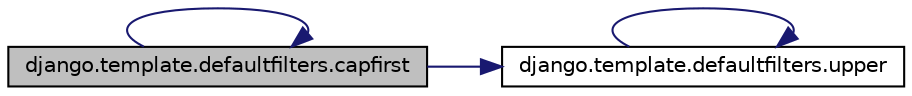 digraph "django.template.defaultfilters.capfirst"
{
 // LATEX_PDF_SIZE
  edge [fontname="Helvetica",fontsize="10",labelfontname="Helvetica",labelfontsize="10"];
  node [fontname="Helvetica",fontsize="10",shape=record];
  rankdir="LR";
  Node1 [label="django.template.defaultfilters.capfirst",height=0.2,width=0.4,color="black", fillcolor="grey75", style="filled", fontcolor="black",tooltip=" "];
  Node1 -> Node1 [color="midnightblue",fontsize="10",style="solid",fontname="Helvetica"];
  Node1 -> Node2 [color="midnightblue",fontsize="10",style="solid",fontname="Helvetica"];
  Node2 [label="django.template.defaultfilters.upper",height=0.2,width=0.4,color="black", fillcolor="white", style="filled",URL="$d8/d1a/namespacedjango_1_1template_1_1defaultfilters.html#ab08e1ad398e4aeb4b091e69ad61f579a",tooltip=" "];
  Node2 -> Node2 [color="midnightblue",fontsize="10",style="solid",fontname="Helvetica"];
}
